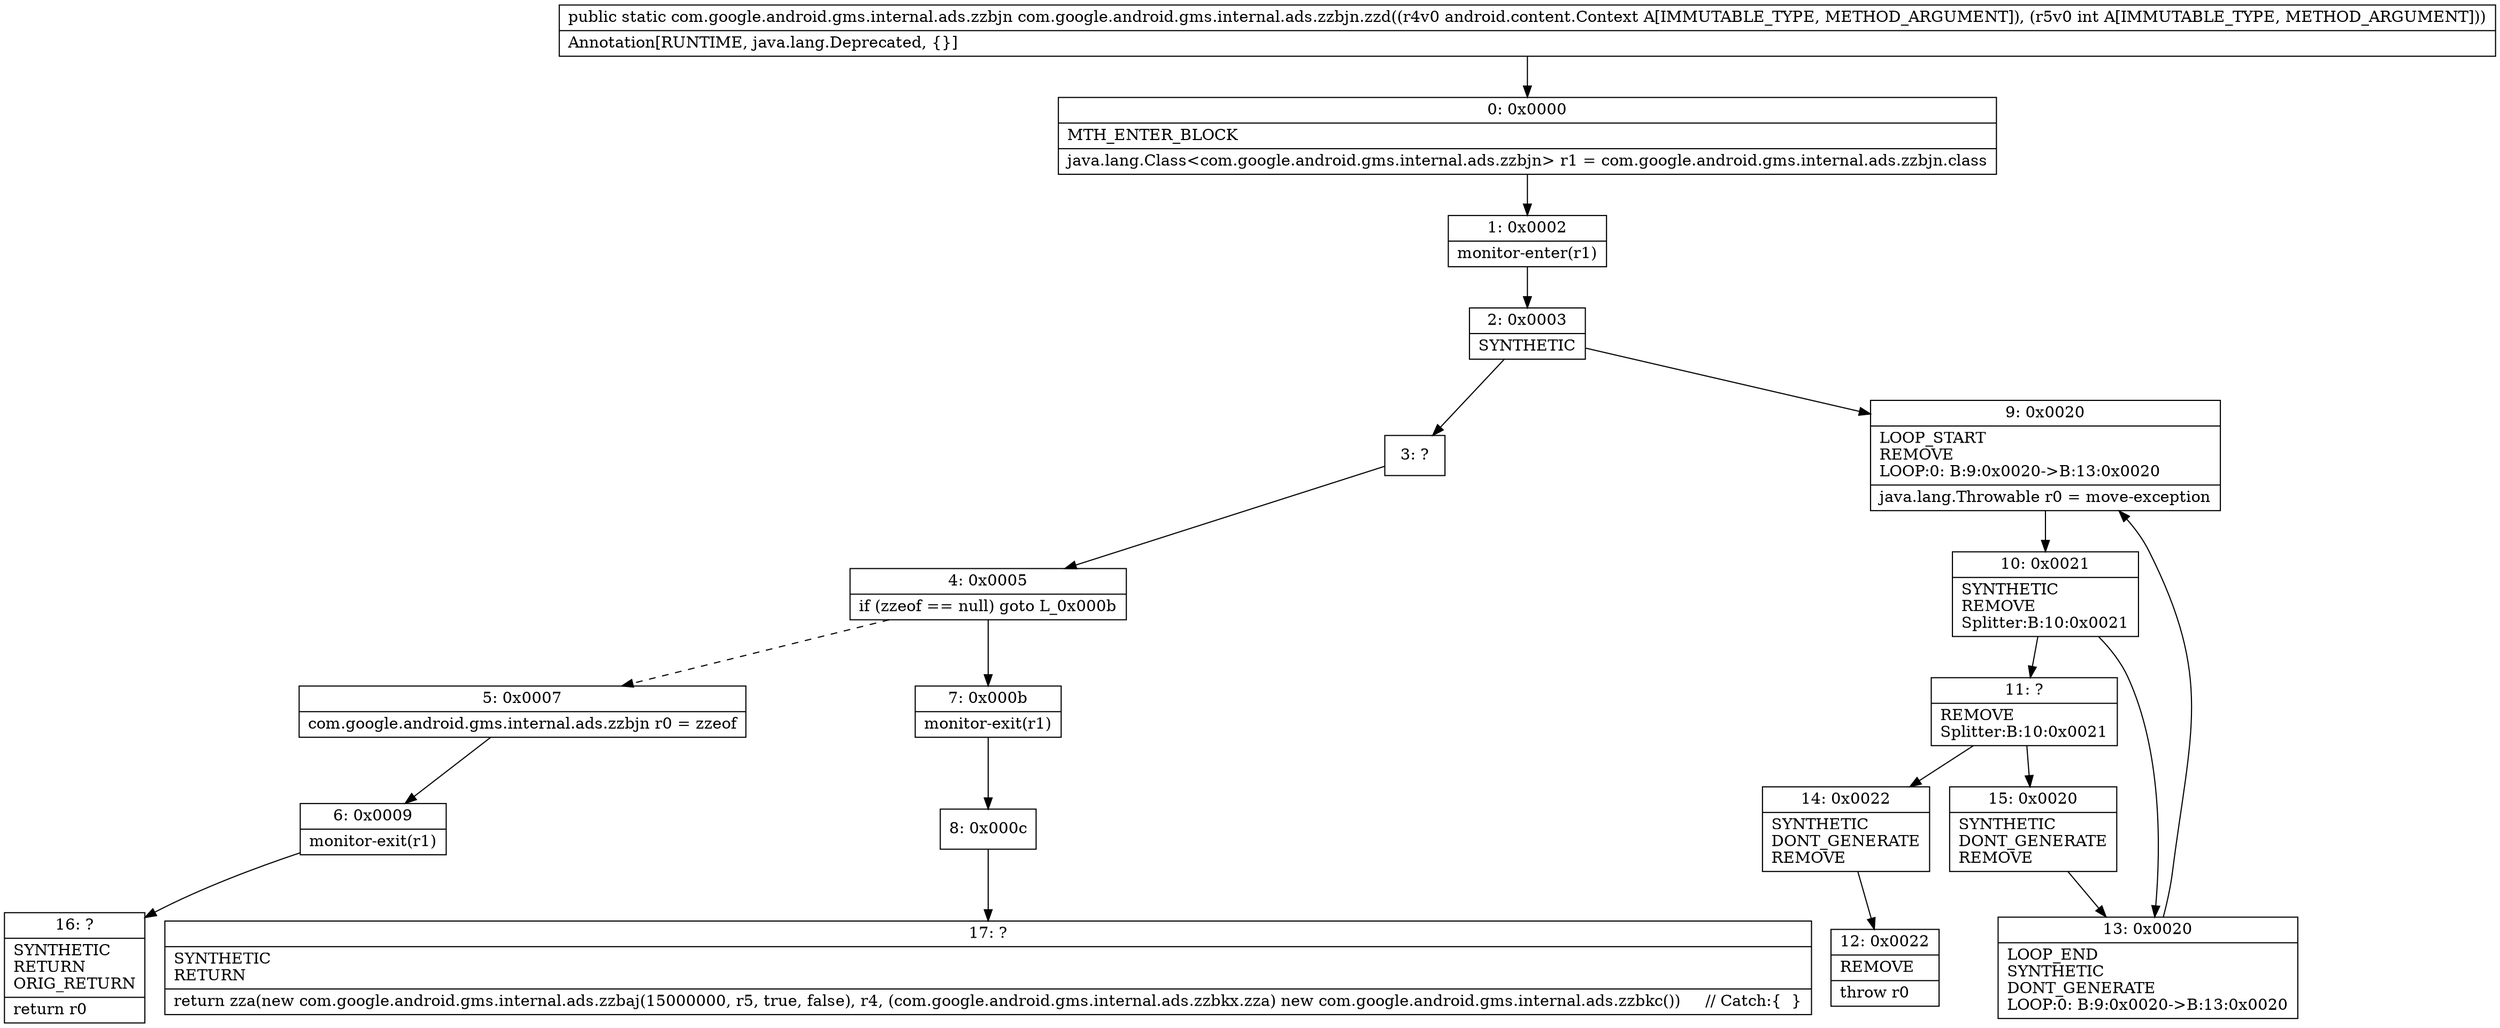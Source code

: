 digraph "CFG forcom.google.android.gms.internal.ads.zzbjn.zzd(Landroid\/content\/Context;I)Lcom\/google\/android\/gms\/internal\/ads\/zzbjn;" {
Node_0 [shape=record,label="{0\:\ 0x0000|MTH_ENTER_BLOCK\l|java.lang.Class\<com.google.android.gms.internal.ads.zzbjn\> r1 = com.google.android.gms.internal.ads.zzbjn.class\l}"];
Node_1 [shape=record,label="{1\:\ 0x0002|monitor\-enter(r1)\l}"];
Node_2 [shape=record,label="{2\:\ 0x0003|SYNTHETIC\l}"];
Node_3 [shape=record,label="{3\:\ ?}"];
Node_4 [shape=record,label="{4\:\ 0x0005|if (zzeof == null) goto L_0x000b\l}"];
Node_5 [shape=record,label="{5\:\ 0x0007|com.google.android.gms.internal.ads.zzbjn r0 = zzeof\l}"];
Node_6 [shape=record,label="{6\:\ 0x0009|monitor\-exit(r1)\l}"];
Node_7 [shape=record,label="{7\:\ 0x000b|monitor\-exit(r1)\l}"];
Node_8 [shape=record,label="{8\:\ 0x000c}"];
Node_9 [shape=record,label="{9\:\ 0x0020|LOOP_START\lREMOVE\lLOOP:0: B:9:0x0020\-\>B:13:0x0020\l|java.lang.Throwable r0 = move\-exception\l}"];
Node_10 [shape=record,label="{10\:\ 0x0021|SYNTHETIC\lREMOVE\lSplitter:B:10:0x0021\l}"];
Node_11 [shape=record,label="{11\:\ ?|REMOVE\lSplitter:B:10:0x0021\l}"];
Node_12 [shape=record,label="{12\:\ 0x0022|REMOVE\l|throw r0\l}"];
Node_13 [shape=record,label="{13\:\ 0x0020|LOOP_END\lSYNTHETIC\lDONT_GENERATE\lLOOP:0: B:9:0x0020\-\>B:13:0x0020\l}"];
Node_14 [shape=record,label="{14\:\ 0x0022|SYNTHETIC\lDONT_GENERATE\lREMOVE\l}"];
Node_15 [shape=record,label="{15\:\ 0x0020|SYNTHETIC\lDONT_GENERATE\lREMOVE\l}"];
Node_16 [shape=record,label="{16\:\ ?|SYNTHETIC\lRETURN\lORIG_RETURN\l|return r0\l}"];
Node_17 [shape=record,label="{17\:\ ?|SYNTHETIC\lRETURN\l|return zza(new com.google.android.gms.internal.ads.zzbaj(15000000, r5, true, false), r4, (com.google.android.gms.internal.ads.zzbkx.zza) new com.google.android.gms.internal.ads.zzbkc())     \/\/ Catch:\{  \}\l}"];
MethodNode[shape=record,label="{public static com.google.android.gms.internal.ads.zzbjn com.google.android.gms.internal.ads.zzbjn.zzd((r4v0 android.content.Context A[IMMUTABLE_TYPE, METHOD_ARGUMENT]), (r5v0 int A[IMMUTABLE_TYPE, METHOD_ARGUMENT]))  | Annotation[RUNTIME, java.lang.Deprecated, \{\}]\l}"];
MethodNode -> Node_0;
Node_0 -> Node_1;
Node_1 -> Node_2;
Node_2 -> Node_3;
Node_2 -> Node_9;
Node_3 -> Node_4;
Node_4 -> Node_5[style=dashed];
Node_4 -> Node_7;
Node_5 -> Node_6;
Node_6 -> Node_16;
Node_7 -> Node_8;
Node_8 -> Node_17;
Node_9 -> Node_10;
Node_10 -> Node_11;
Node_10 -> Node_13;
Node_11 -> Node_14;
Node_11 -> Node_15;
Node_13 -> Node_9;
Node_14 -> Node_12;
Node_15 -> Node_13;
}

